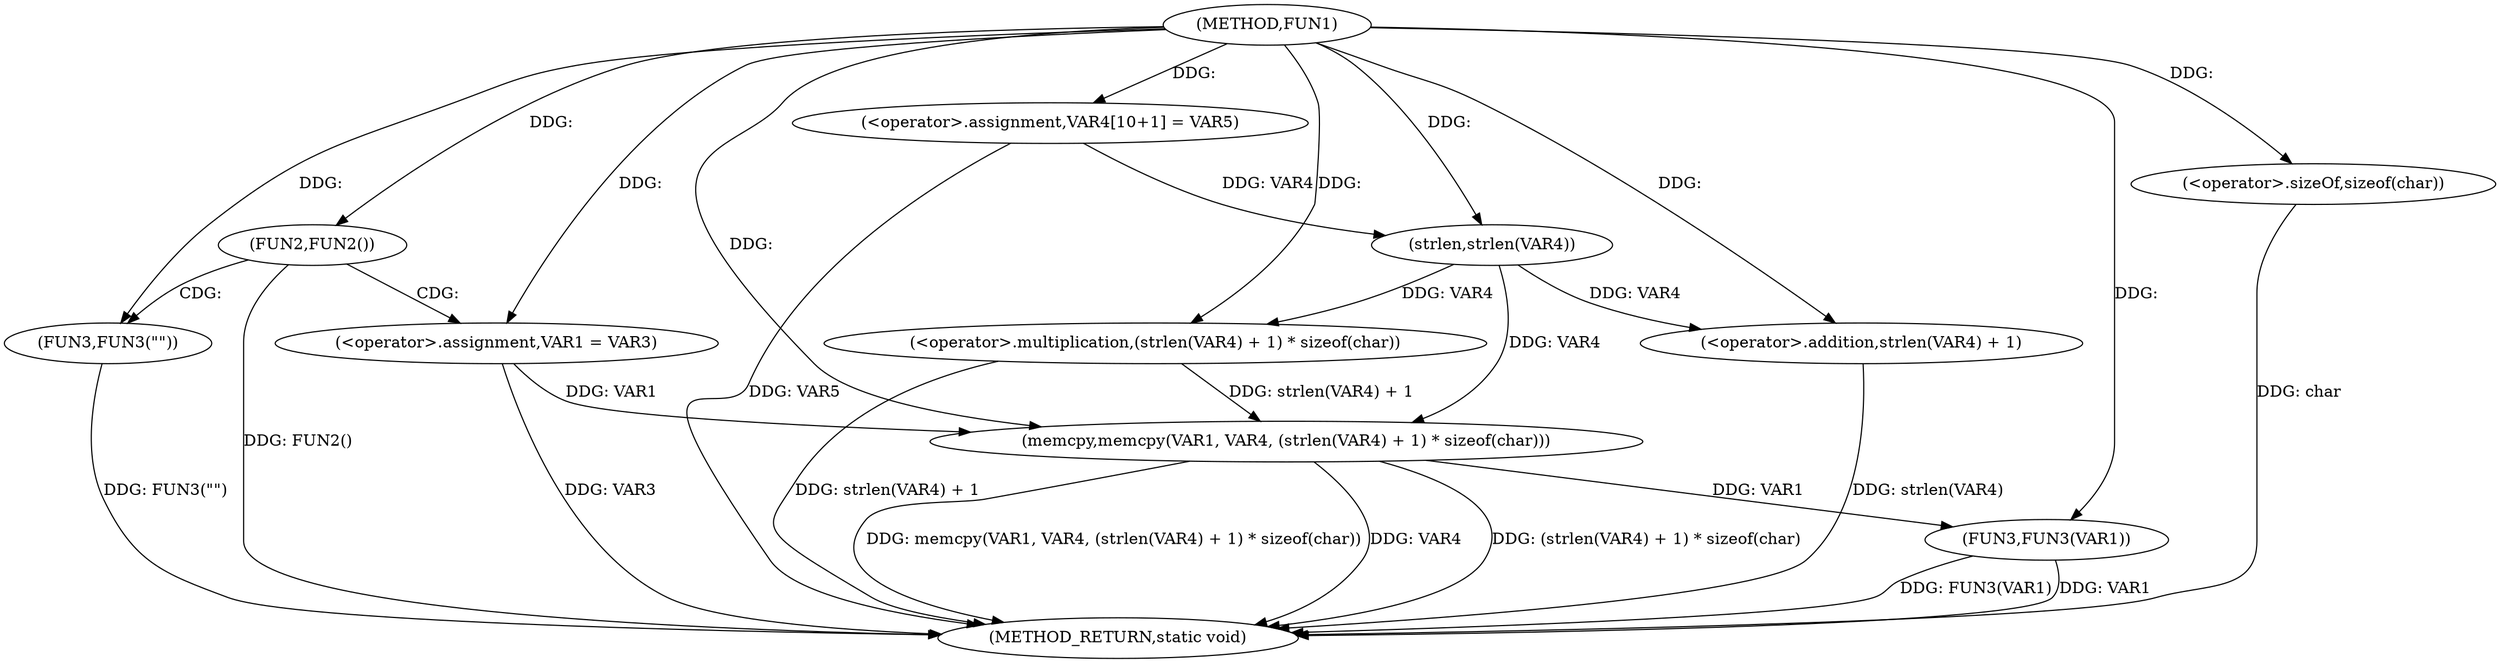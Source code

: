 digraph FUN1 {  
"1000100" [label = "(METHOD,FUN1)" ]
"1000132" [label = "(METHOD_RETURN,static void)" ]
"1000106" [label = "(FUN2,FUN2())" ]
"1000108" [label = "(FUN3,FUN3(\"\"))" ]
"1000112" [label = "(<operator>.assignment,VAR1 = VAR3)" ]
"1000117" [label = "(<operator>.assignment,VAR4[10+1] = VAR5)" ]
"1000120" [label = "(memcpy,memcpy(VAR1, VAR4, (strlen(VAR4) + 1) * sizeof(char)))" ]
"1000123" [label = "(<operator>.multiplication,(strlen(VAR4) + 1) * sizeof(char))" ]
"1000124" [label = "(<operator>.addition,strlen(VAR4) + 1)" ]
"1000125" [label = "(strlen,strlen(VAR4))" ]
"1000128" [label = "(<operator>.sizeOf,sizeof(char))" ]
"1000130" [label = "(FUN3,FUN3(VAR1))" ]
  "1000130" -> "1000132"  [ label = "DDG: FUN3(VAR1)"] 
  "1000124" -> "1000132"  [ label = "DDG: strlen(VAR4)"] 
  "1000108" -> "1000132"  [ label = "DDG: FUN3(\"\")"] 
  "1000112" -> "1000132"  [ label = "DDG: VAR3"] 
  "1000120" -> "1000132"  [ label = "DDG: (strlen(VAR4) + 1) * sizeof(char)"] 
  "1000128" -> "1000132"  [ label = "DDG: char"] 
  "1000120" -> "1000132"  [ label = "DDG: memcpy(VAR1, VAR4, (strlen(VAR4) + 1) * sizeof(char))"] 
  "1000120" -> "1000132"  [ label = "DDG: VAR4"] 
  "1000117" -> "1000132"  [ label = "DDG: VAR5"] 
  "1000106" -> "1000132"  [ label = "DDG: FUN2()"] 
  "1000130" -> "1000132"  [ label = "DDG: VAR1"] 
  "1000123" -> "1000132"  [ label = "DDG: strlen(VAR4) + 1"] 
  "1000100" -> "1000106"  [ label = "DDG: "] 
  "1000100" -> "1000108"  [ label = "DDG: "] 
  "1000100" -> "1000112"  [ label = "DDG: "] 
  "1000100" -> "1000117"  [ label = "DDG: "] 
  "1000112" -> "1000120"  [ label = "DDG: VAR1"] 
  "1000100" -> "1000120"  [ label = "DDG: "] 
  "1000125" -> "1000120"  [ label = "DDG: VAR4"] 
  "1000123" -> "1000120"  [ label = "DDG: strlen(VAR4) + 1"] 
  "1000125" -> "1000123"  [ label = "DDG: VAR4"] 
  "1000100" -> "1000123"  [ label = "DDG: "] 
  "1000125" -> "1000124"  [ label = "DDG: VAR4"] 
  "1000117" -> "1000125"  [ label = "DDG: VAR4"] 
  "1000100" -> "1000125"  [ label = "DDG: "] 
  "1000100" -> "1000124"  [ label = "DDG: "] 
  "1000100" -> "1000128"  [ label = "DDG: "] 
  "1000120" -> "1000130"  [ label = "DDG: VAR1"] 
  "1000100" -> "1000130"  [ label = "DDG: "] 
  "1000106" -> "1000112"  [ label = "CDG: "] 
  "1000106" -> "1000108"  [ label = "CDG: "] 
}
